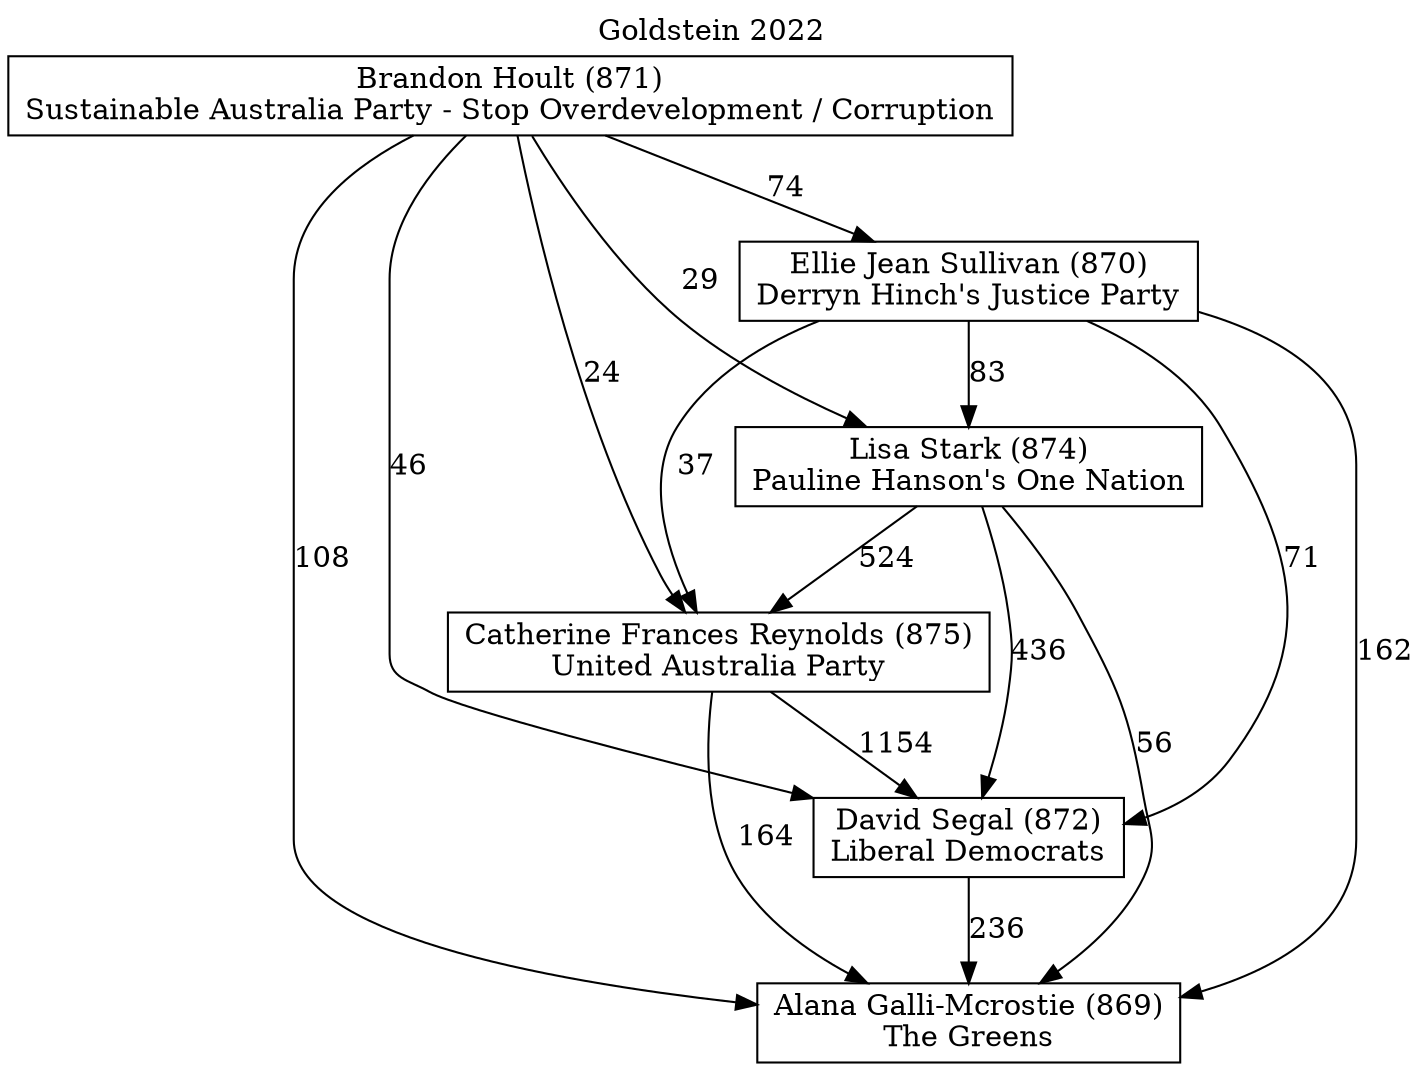 // House preference flow
digraph "Alana Galli-Mcrostie (869)_Goldstein_2022" {
	graph [label="Goldstein 2022" labelloc=t mclimit=10]
	node [shape=box]
	"Brandon Hoult (871)" [label="Brandon Hoult (871)
Sustainable Australia Party - Stop Overdevelopment / Corruption"]
	"David Segal (872)" [label="David Segal (872)
Liberal Democrats"]
	"Catherine Frances Reynolds (875)" [label="Catherine Frances Reynolds (875)
United Australia Party"]
	"Alana Galli-Mcrostie (869)" [label="Alana Galli-Mcrostie (869)
The Greens"]
	"Ellie Jean Sullivan (870)" [label="Ellie Jean Sullivan (870)
Derryn Hinch's Justice Party"]
	"Lisa Stark (874)" [label="Lisa Stark (874)
Pauline Hanson's One Nation"]
	"Brandon Hoult (871)" -> "David Segal (872)" [label=46]
	"Brandon Hoult (871)" -> "Ellie Jean Sullivan (870)" [label=74]
	"Ellie Jean Sullivan (870)" -> "Lisa Stark (874)" [label=83]
	"Brandon Hoult (871)" -> "Catherine Frances Reynolds (875)" [label=24]
	"Ellie Jean Sullivan (870)" -> "David Segal (872)" [label=71]
	"Lisa Stark (874)" -> "Catherine Frances Reynolds (875)" [label=524]
	"Brandon Hoult (871)" -> "Lisa Stark (874)" [label=29]
	"Lisa Stark (874)" -> "Alana Galli-Mcrostie (869)" [label=56]
	"Ellie Jean Sullivan (870)" -> "Catherine Frances Reynolds (875)" [label=37]
	"Catherine Frances Reynolds (875)" -> "David Segal (872)" [label=1154]
	"Catherine Frances Reynolds (875)" -> "Alana Galli-Mcrostie (869)" [label=164]
	"Brandon Hoult (871)" -> "Alana Galli-Mcrostie (869)" [label=108]
	"David Segal (872)" -> "Alana Galli-Mcrostie (869)" [label=236]
	"Lisa Stark (874)" -> "David Segal (872)" [label=436]
	"Ellie Jean Sullivan (870)" -> "Alana Galli-Mcrostie (869)" [label=162]
}
